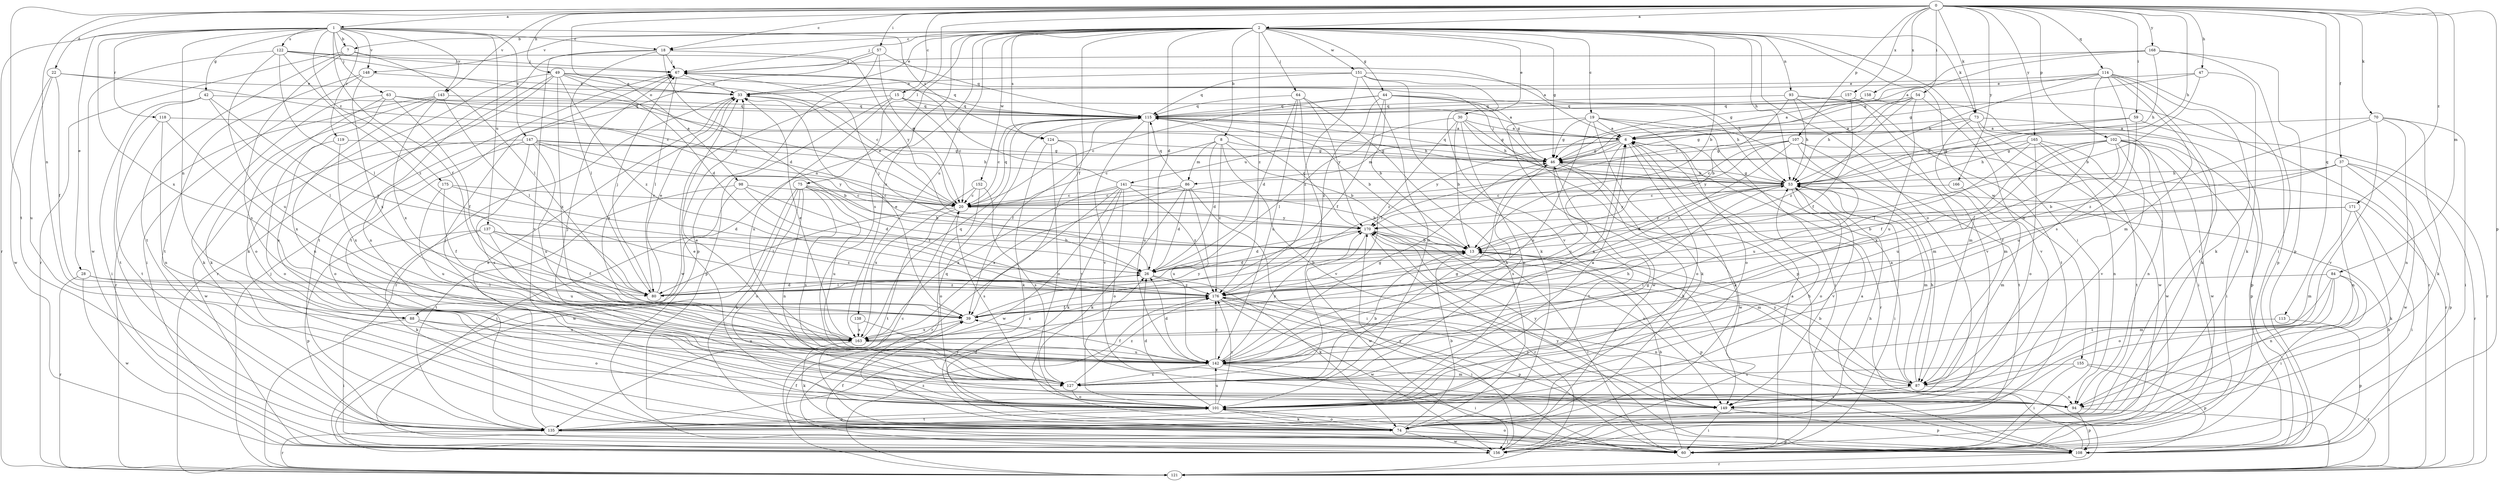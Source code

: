 strict digraph  {
0;
1;
2;
6;
7;
8;
13;
15;
18;
19;
20;
22;
26;
28;
30;
33;
37;
39;
42;
44;
46;
47;
49;
53;
54;
57;
59;
60;
63;
64;
67;
70;
73;
74;
75;
80;
84;
86;
87;
88;
93;
94;
98;
101;
102;
107;
108;
113;
114;
115;
118;
119;
121;
122;
124;
127;
135;
137;
138;
141;
142;
143;
147;
148;
149;
151;
152;
155;
156;
157;
158;
163;
165;
166;
168;
170;
171;
175;
176;
0 -> 1  [label=a];
0 -> 2  [label=a];
0 -> 15  [label=c];
0 -> 18  [label=c];
0 -> 22  [label=d];
0 -> 37  [label=f];
0 -> 47  [label=h];
0 -> 49  [label=h];
0 -> 53  [label=h];
0 -> 54  [label=i];
0 -> 57  [label=i];
0 -> 59  [label=i];
0 -> 70  [label=k];
0 -> 73  [label=k];
0 -> 75  [label=l];
0 -> 84  [label=m];
0 -> 88  [label=n];
0 -> 98  [label=o];
0 -> 102  [label=p];
0 -> 107  [label=p];
0 -> 108  [label=p];
0 -> 113  [label=q];
0 -> 114  [label=q];
0 -> 135  [label=t];
0 -> 143  [label=v];
0 -> 157  [label=x];
0 -> 158  [label=x];
0 -> 165  [label=y];
0 -> 166  [label=y];
0 -> 168  [label=y];
0 -> 171  [label=z];
1 -> 7  [label=b];
1 -> 18  [label=c];
1 -> 28  [label=e];
1 -> 39  [label=f];
1 -> 42  [label=g];
1 -> 63  [label=j];
1 -> 88  [label=n];
1 -> 118  [label=r];
1 -> 119  [label=r];
1 -> 121  [label=r];
1 -> 122  [label=s];
1 -> 124  [label=s];
1 -> 137  [label=u];
1 -> 143  [label=v];
1 -> 147  [label=v];
1 -> 148  [label=v];
1 -> 163  [label=x];
1 -> 175  [label=z];
2 -> 7  [label=b];
2 -> 8  [label=b];
2 -> 13  [label=b];
2 -> 18  [label=c];
2 -> 19  [label=c];
2 -> 26  [label=d];
2 -> 30  [label=e];
2 -> 33  [label=e];
2 -> 39  [label=f];
2 -> 44  [label=g];
2 -> 46  [label=g];
2 -> 53  [label=h];
2 -> 60  [label=i];
2 -> 64  [label=j];
2 -> 67  [label=j];
2 -> 73  [label=k];
2 -> 88  [label=n];
2 -> 93  [label=n];
2 -> 101  [label=o];
2 -> 124  [label=s];
2 -> 127  [label=s];
2 -> 138  [label=u];
2 -> 148  [label=v];
2 -> 151  [label=w];
2 -> 152  [label=w];
2 -> 155  [label=w];
2 -> 163  [label=x];
2 -> 176  [label=z];
6 -> 46  [label=g];
6 -> 74  [label=k];
6 -> 80  [label=l];
6 -> 86  [label=m];
6 -> 101  [label=o];
6 -> 121  [label=r];
6 -> 141  [label=u];
6 -> 142  [label=u];
6 -> 170  [label=y];
7 -> 67  [label=j];
7 -> 80  [label=l];
7 -> 121  [label=r];
7 -> 127  [label=s];
7 -> 135  [label=t];
8 -> 13  [label=b];
8 -> 20  [label=c];
8 -> 26  [label=d];
8 -> 46  [label=g];
8 -> 86  [label=m];
8 -> 149  [label=v];
8 -> 176  [label=z];
13 -> 26  [label=d];
13 -> 60  [label=i];
13 -> 108  [label=p];
15 -> 6  [label=a];
15 -> 20  [label=c];
15 -> 108  [label=p];
15 -> 115  [label=q];
15 -> 142  [label=u];
15 -> 156  [label=w];
18 -> 26  [label=d];
18 -> 67  [label=j];
18 -> 80  [label=l];
18 -> 135  [label=t];
18 -> 149  [label=v];
18 -> 170  [label=y];
19 -> 6  [label=a];
19 -> 46  [label=g];
19 -> 60  [label=i];
19 -> 74  [label=k];
19 -> 87  [label=m];
19 -> 101  [label=o];
19 -> 142  [label=u];
19 -> 156  [label=w];
20 -> 33  [label=e];
20 -> 80  [label=l];
20 -> 115  [label=q];
20 -> 127  [label=s];
20 -> 135  [label=t];
20 -> 170  [label=y];
22 -> 20  [label=c];
22 -> 33  [label=e];
22 -> 39  [label=f];
22 -> 142  [label=u];
22 -> 156  [label=w];
26 -> 13  [label=b];
26 -> 67  [label=j];
26 -> 74  [label=k];
26 -> 80  [label=l];
26 -> 176  [label=z];
28 -> 80  [label=l];
28 -> 121  [label=r];
28 -> 156  [label=w];
28 -> 176  [label=z];
30 -> 6  [label=a];
30 -> 13  [label=b];
30 -> 46  [label=g];
30 -> 53  [label=h];
30 -> 80  [label=l];
30 -> 101  [label=o];
30 -> 176  [label=z];
33 -> 115  [label=q];
33 -> 121  [label=r];
33 -> 163  [label=x];
37 -> 13  [label=b];
37 -> 39  [label=f];
37 -> 53  [label=h];
37 -> 94  [label=n];
37 -> 108  [label=p];
37 -> 121  [label=r];
37 -> 156  [label=w];
39 -> 33  [label=e];
39 -> 163  [label=x];
39 -> 170  [label=y];
42 -> 60  [label=i];
42 -> 80  [label=l];
42 -> 115  [label=q];
42 -> 135  [label=t];
42 -> 176  [label=z];
44 -> 13  [label=b];
44 -> 20  [label=c];
44 -> 39  [label=f];
44 -> 46  [label=g];
44 -> 53  [label=h];
44 -> 108  [label=p];
44 -> 115  [label=q];
44 -> 176  [label=z];
46 -> 53  [label=h];
46 -> 74  [label=k];
46 -> 115  [label=q];
46 -> 127  [label=s];
46 -> 135  [label=t];
46 -> 156  [label=w];
47 -> 13  [label=b];
47 -> 33  [label=e];
47 -> 46  [label=g];
47 -> 74  [label=k];
49 -> 20  [label=c];
49 -> 26  [label=d];
49 -> 33  [label=e];
49 -> 74  [label=k];
49 -> 94  [label=n];
49 -> 115  [label=q];
49 -> 121  [label=r];
49 -> 163  [label=x];
49 -> 176  [label=z];
53 -> 20  [label=c];
53 -> 26  [label=d];
53 -> 46  [label=g];
53 -> 60  [label=i];
53 -> 67  [label=j];
53 -> 87  [label=m];
53 -> 101  [label=o];
53 -> 149  [label=v];
53 -> 163  [label=x];
53 -> 170  [label=y];
54 -> 20  [label=c];
54 -> 53  [label=h];
54 -> 115  [label=q];
54 -> 142  [label=u];
54 -> 149  [label=v];
54 -> 176  [label=z];
57 -> 20  [label=c];
57 -> 67  [label=j];
57 -> 108  [label=p];
57 -> 115  [label=q];
57 -> 135  [label=t];
59 -> 6  [label=a];
59 -> 53  [label=h];
59 -> 121  [label=r];
59 -> 142  [label=u];
60 -> 6  [label=a];
60 -> 13  [label=b];
60 -> 39  [label=f];
60 -> 101  [label=o];
63 -> 20  [label=c];
63 -> 39  [label=f];
63 -> 46  [label=g];
63 -> 74  [label=k];
63 -> 101  [label=o];
63 -> 115  [label=q];
63 -> 127  [label=s];
64 -> 26  [label=d];
64 -> 74  [label=k];
64 -> 115  [label=q];
64 -> 127  [label=s];
64 -> 142  [label=u];
64 -> 170  [label=y];
67 -> 33  [label=e];
67 -> 80  [label=l];
70 -> 6  [label=a];
70 -> 60  [label=i];
70 -> 74  [label=k];
70 -> 94  [label=n];
70 -> 149  [label=v];
70 -> 176  [label=z];
73 -> 6  [label=a];
73 -> 46  [label=g];
73 -> 60  [label=i];
73 -> 87  [label=m];
73 -> 108  [label=p];
73 -> 156  [label=w];
74 -> 13  [label=b];
74 -> 20  [label=c];
74 -> 101  [label=o];
74 -> 108  [label=p];
74 -> 115  [label=q];
74 -> 156  [label=w];
75 -> 13  [label=b];
75 -> 20  [label=c];
75 -> 74  [label=k];
75 -> 94  [label=n];
75 -> 101  [label=o];
75 -> 127  [label=s];
75 -> 142  [label=u];
75 -> 156  [label=w];
80 -> 26  [label=d];
80 -> 33  [label=e];
80 -> 67  [label=j];
84 -> 60  [label=i];
84 -> 80  [label=l];
84 -> 87  [label=m];
84 -> 94  [label=n];
84 -> 101  [label=o];
84 -> 127  [label=s];
86 -> 20  [label=c];
86 -> 26  [label=d];
86 -> 60  [label=i];
86 -> 74  [label=k];
86 -> 115  [label=q];
86 -> 142  [label=u];
86 -> 163  [label=x];
87 -> 6  [label=a];
87 -> 13  [label=b];
87 -> 53  [label=h];
87 -> 94  [label=n];
87 -> 149  [label=v];
87 -> 170  [label=y];
88 -> 60  [label=i];
88 -> 101  [label=o];
88 -> 142  [label=u];
88 -> 163  [label=x];
93 -> 13  [label=b];
93 -> 53  [label=h];
93 -> 87  [label=m];
93 -> 115  [label=q];
93 -> 121  [label=r];
93 -> 149  [label=v];
94 -> 108  [label=p];
94 -> 121  [label=r];
98 -> 20  [label=c];
98 -> 26  [label=d];
98 -> 60  [label=i];
98 -> 135  [label=t];
98 -> 176  [label=z];
101 -> 26  [label=d];
101 -> 33  [label=e];
101 -> 46  [label=g];
101 -> 53  [label=h];
101 -> 67  [label=j];
101 -> 74  [label=k];
101 -> 135  [label=t];
101 -> 142  [label=u];
101 -> 176  [label=z];
102 -> 39  [label=f];
102 -> 46  [label=g];
102 -> 60  [label=i];
102 -> 94  [label=n];
102 -> 108  [label=p];
102 -> 142  [label=u];
102 -> 149  [label=v];
102 -> 156  [label=w];
102 -> 163  [label=x];
107 -> 20  [label=c];
107 -> 46  [label=g];
107 -> 121  [label=r];
107 -> 135  [label=t];
107 -> 142  [label=u];
107 -> 170  [label=y];
107 -> 176  [label=z];
108 -> 6  [label=a];
108 -> 39  [label=f];
108 -> 121  [label=r];
108 -> 170  [label=y];
113 -> 108  [label=p];
113 -> 163  [label=x];
114 -> 33  [label=e];
114 -> 46  [label=g];
114 -> 53  [label=h];
114 -> 74  [label=k];
114 -> 87  [label=m];
114 -> 108  [label=p];
114 -> 127  [label=s];
114 -> 135  [label=t];
114 -> 142  [label=u];
115 -> 6  [label=a];
115 -> 13  [label=b];
115 -> 20  [label=c];
115 -> 39  [label=f];
115 -> 53  [label=h];
115 -> 142  [label=u];
115 -> 149  [label=v];
118 -> 6  [label=a];
118 -> 94  [label=n];
118 -> 135  [label=t];
118 -> 163  [label=x];
119 -> 46  [label=g];
119 -> 101  [label=o];
119 -> 163  [label=x];
121 -> 53  [label=h];
121 -> 67  [label=j];
121 -> 176  [label=z];
122 -> 6  [label=a];
122 -> 20  [label=c];
122 -> 67  [label=j];
122 -> 80  [label=l];
122 -> 142  [label=u];
122 -> 156  [label=w];
122 -> 176  [label=z];
124 -> 46  [label=g];
124 -> 74  [label=k];
124 -> 101  [label=o];
124 -> 149  [label=v];
127 -> 6  [label=a];
127 -> 13  [label=b];
127 -> 33  [label=e];
127 -> 46  [label=g];
127 -> 67  [label=j];
127 -> 101  [label=o];
127 -> 176  [label=z];
135 -> 26  [label=d];
135 -> 33  [label=e];
135 -> 60  [label=i];
135 -> 101  [label=o];
135 -> 121  [label=r];
137 -> 13  [label=b];
137 -> 39  [label=f];
137 -> 74  [label=k];
137 -> 108  [label=p];
137 -> 142  [label=u];
137 -> 176  [label=z];
138 -> 127  [label=s];
138 -> 163  [label=x];
141 -> 13  [label=b];
141 -> 20  [label=c];
141 -> 67  [label=j];
141 -> 74  [label=k];
141 -> 101  [label=o];
141 -> 121  [label=r];
141 -> 156  [label=w];
141 -> 163  [label=x];
141 -> 176  [label=z];
142 -> 6  [label=a];
142 -> 26  [label=d];
142 -> 39  [label=f];
142 -> 46  [label=g];
142 -> 53  [label=h];
142 -> 60  [label=i];
142 -> 87  [label=m];
142 -> 127  [label=s];
142 -> 170  [label=y];
142 -> 176  [label=z];
143 -> 74  [label=k];
143 -> 80  [label=l];
143 -> 94  [label=n];
143 -> 115  [label=q];
143 -> 121  [label=r];
143 -> 163  [label=x];
147 -> 13  [label=b];
147 -> 46  [label=g];
147 -> 53  [label=h];
147 -> 101  [label=o];
147 -> 127  [label=s];
147 -> 142  [label=u];
147 -> 156  [label=w];
147 -> 170  [label=y];
148 -> 33  [label=e];
148 -> 60  [label=i];
148 -> 135  [label=t];
148 -> 163  [label=x];
149 -> 60  [label=i];
149 -> 108  [label=p];
149 -> 170  [label=y];
149 -> 176  [label=z];
151 -> 33  [label=e];
151 -> 53  [label=h];
151 -> 74  [label=k];
151 -> 101  [label=o];
151 -> 115  [label=q];
151 -> 149  [label=v];
151 -> 176  [label=z];
152 -> 20  [label=c];
152 -> 101  [label=o];
152 -> 127  [label=s];
152 -> 163  [label=x];
155 -> 60  [label=i];
155 -> 108  [label=p];
155 -> 121  [label=r];
155 -> 127  [label=s];
156 -> 53  [label=h];
156 -> 170  [label=y];
157 -> 39  [label=f];
157 -> 115  [label=q];
157 -> 135  [label=t];
158 -> 6  [label=a];
158 -> 74  [label=k];
158 -> 115  [label=q];
163 -> 33  [label=e];
163 -> 74  [label=k];
163 -> 115  [label=q];
163 -> 142  [label=u];
163 -> 176  [label=z];
165 -> 46  [label=g];
165 -> 53  [label=h];
165 -> 80  [label=l];
165 -> 94  [label=n];
165 -> 101  [label=o];
165 -> 135  [label=t];
165 -> 156  [label=w];
166 -> 20  [label=c];
166 -> 87  [label=m];
168 -> 6  [label=a];
168 -> 46  [label=g];
168 -> 53  [label=h];
168 -> 60  [label=i];
168 -> 67  [label=j];
168 -> 108  [label=p];
170 -> 13  [label=b];
170 -> 26  [label=d];
170 -> 87  [label=m];
170 -> 115  [label=q];
170 -> 121  [label=r];
170 -> 149  [label=v];
170 -> 156  [label=w];
171 -> 13  [label=b];
171 -> 60  [label=i];
171 -> 74  [label=k];
171 -> 87  [label=m];
171 -> 170  [label=y];
175 -> 20  [label=c];
175 -> 26  [label=d];
175 -> 39  [label=f];
175 -> 142  [label=u];
176 -> 39  [label=f];
176 -> 60  [label=i];
176 -> 94  [label=n];
176 -> 108  [label=p];
176 -> 156  [label=w];
}
